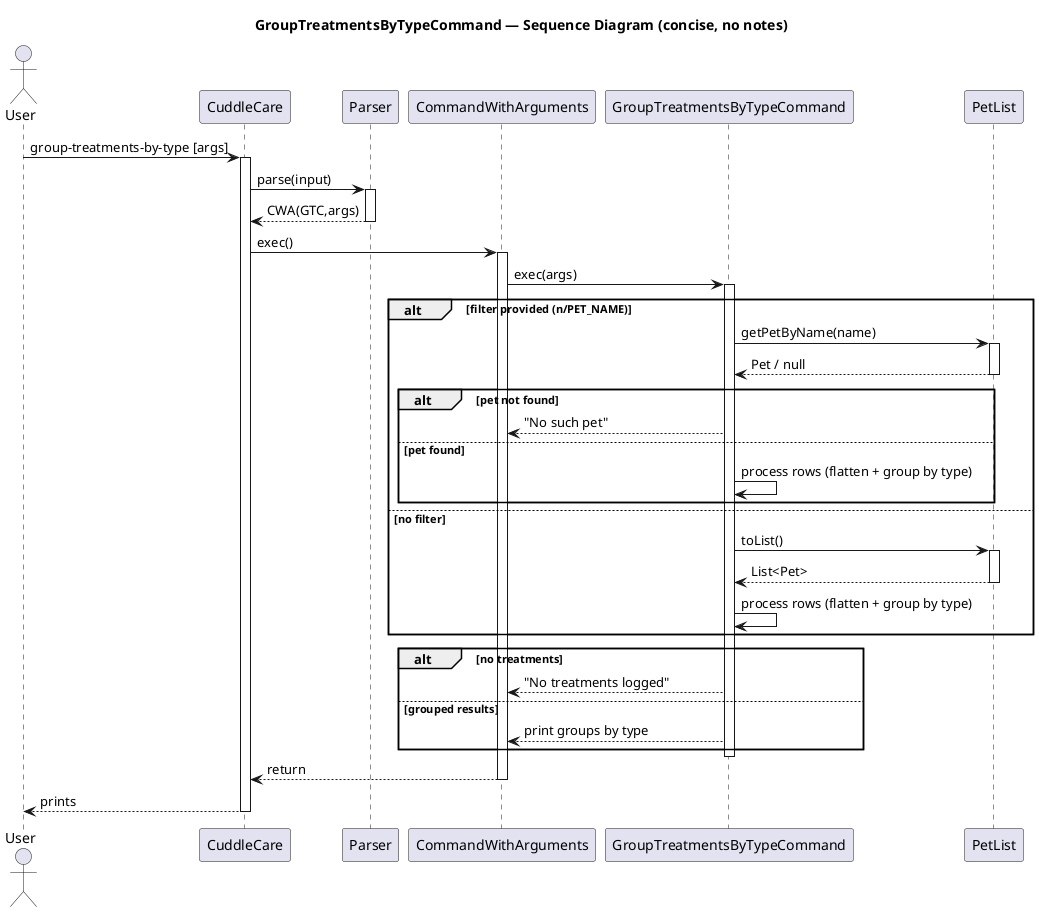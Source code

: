 @startuml
title GroupTreatmentsByTypeCommand — Sequence Diagram (concise, no notes)
actor User
participant CuddleCare
participant Parser
participant CommandWithArguments as CWA
participant GroupTreatmentsByTypeCommand as GTC
participant PetList

User -> CuddleCare : group-treatments-by-type [args]
activate CuddleCare
CuddleCare -> Parser : parse(input)
activate Parser
Parser --> CuddleCare : CWA(GTC,args)
deactivate Parser

CuddleCare -> CWA : exec()
activate CWA
CWA -> GTC : exec(args)
activate GTC

alt filter provided (n/PET_NAME)
  GTC -> PetList : getPetByName(name)
  activate PetList
  PetList --> GTC : Pet / null
  deactivate PetList
  alt pet not found
    GTC --> CWA : "No such pet"
  else pet found
    GTC -> GTC : process rows (flatten + group by type)
  end
else no filter
  GTC -> PetList : toList()
  activate PetList
  PetList --> GTC : List<Pet>
  deactivate PetList
  GTC -> GTC : process rows (flatten + group by type)
end

alt no treatments
  GTC --> CWA : "No treatments logged"
else grouped results
  GTC --> CWA : print groups by type
end

deactivate GTC
CWA --> CuddleCare : return
deactivate CWA
CuddleCare --> User : prints
deactivate CuddleCare
@enduml
